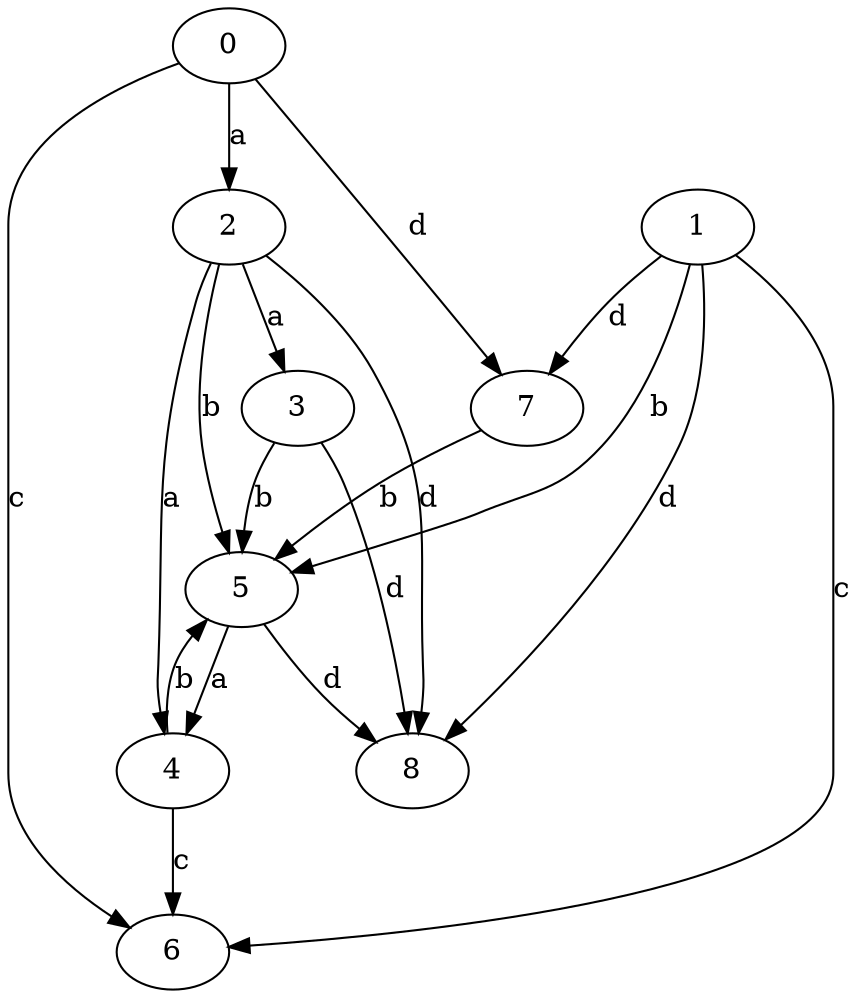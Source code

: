 strict digraph  {
2;
0;
3;
4;
5;
1;
6;
7;
8;
2 -> 3  [label=a];
2 -> 4  [label=a];
2 -> 5  [label=b];
2 -> 8  [label=d];
0 -> 2  [label=a];
0 -> 6  [label=c];
0 -> 7  [label=d];
3 -> 5  [label=b];
3 -> 8  [label=d];
4 -> 5  [label=b];
4 -> 6  [label=c];
5 -> 4  [label=a];
5 -> 8  [label=d];
1 -> 5  [label=b];
1 -> 6  [label=c];
1 -> 7  [label=d];
1 -> 8  [label=d];
7 -> 5  [label=b];
}
